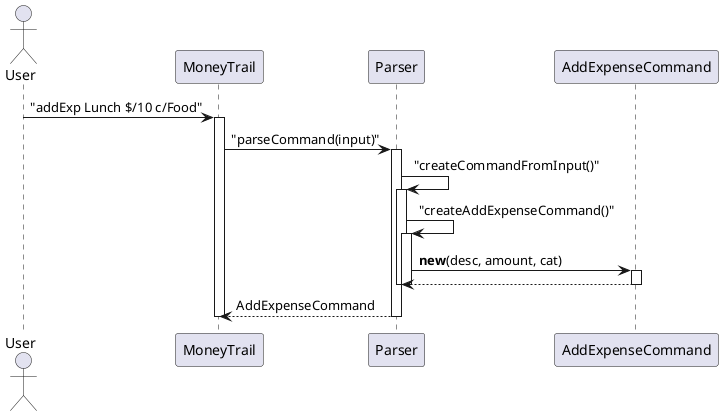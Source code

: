 @startuml Parser_Sequence_Activation
actor User
participant MoneyTrail
participant Parser
participant AddExpenseCommand

User -> MoneyTrail : "addExp Lunch $/10 c/Food"
activate MoneyTrail
MoneyTrail -> Parser : "parseCommand(input)"
activate Parser

Parser -> Parser : "createCommandFromInput()"
activate Parser
Parser -> Parser : "createAddExpenseCommand()"
activate Parser

Parser -> AddExpenseCommand : **new**(desc, amount, cat)
activate AddExpenseCommand
AddExpenseCommand --> Parser
deactivate AddExpenseCommand

deactivate Parser
deactivate Parser #FFAAAA
Parser --> MoneyTrail : AddExpenseCommand
deactivate Parser
deactivate MoneyTrail
@enduml